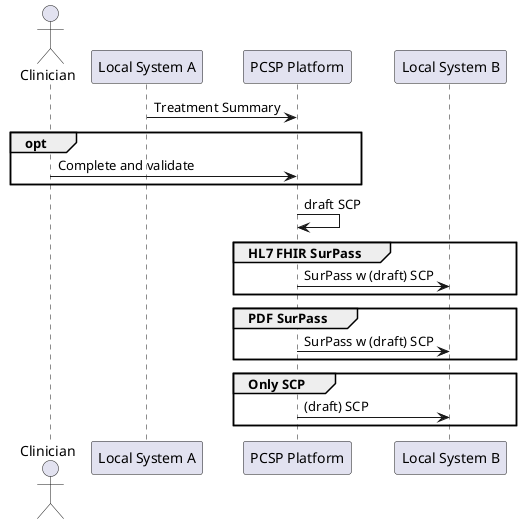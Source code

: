 @startuml
actor Clinician
"Local System A" -> "PCSP Platform" : Treatment Summary
opt
   "Clinician" -> "PCSP Platform" : Complete and validate
end
"PCSP Platform" -> "PCSP Platform" : draft SCP
group HL7 FHIR SurPass
"PCSP Platform" -> "Local System B" : SurPass w (draft) SCP
end
group PDF SurPass
"PCSP Platform" -> "Local System B" : SurPass w (draft) SCP
end
group Only SCP
"PCSP Platform" -> "Local System B" : (draft) SCP
end
@enduml